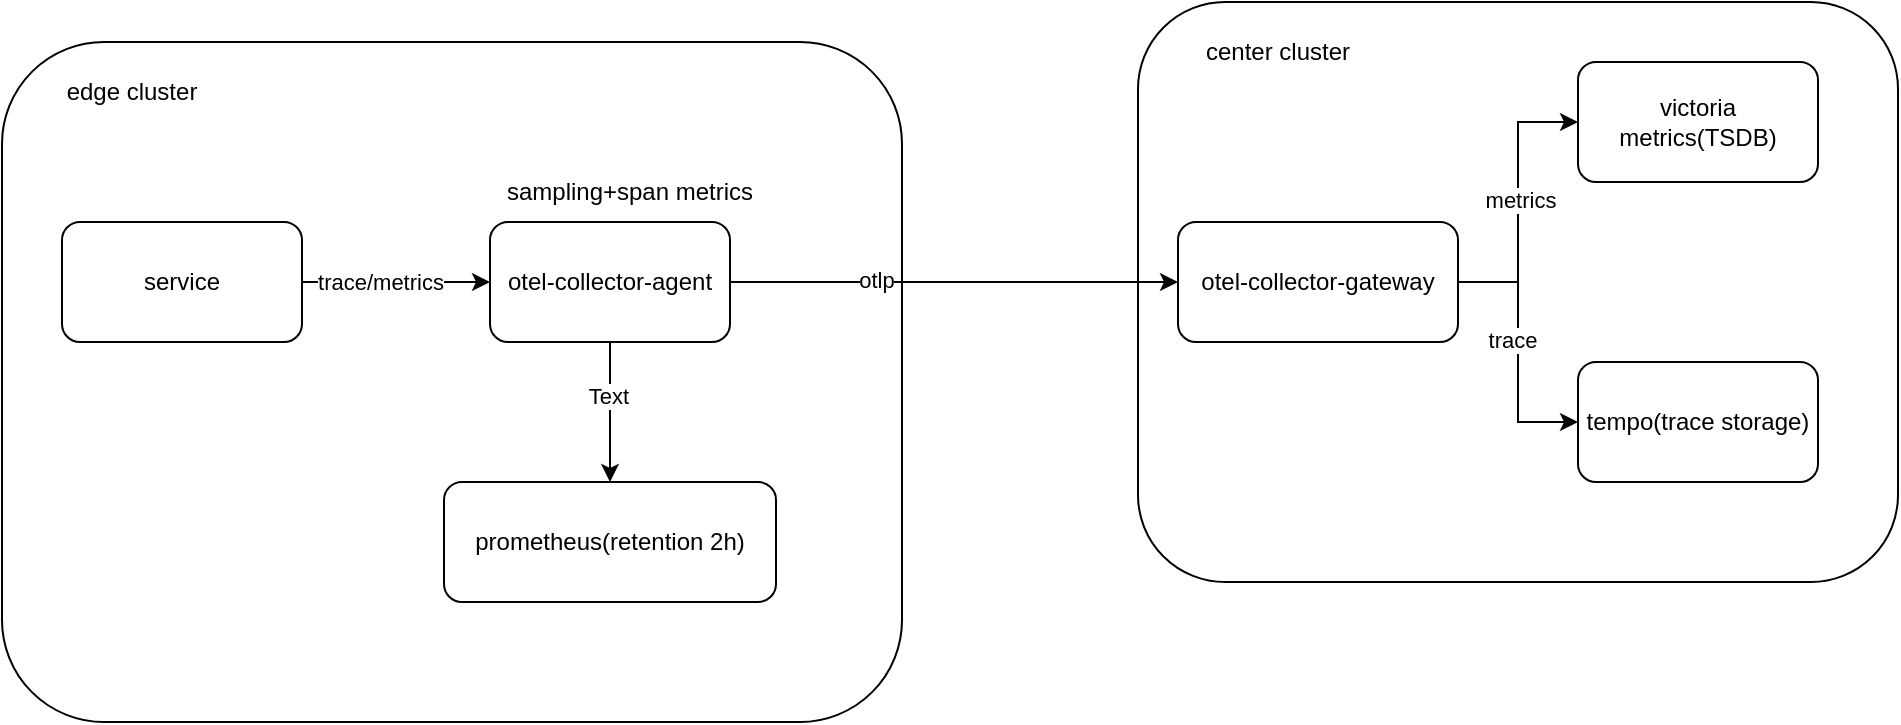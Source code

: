 <mxfile version="27.0.6">
  <diagram name="第 1 页" id="Llyd_JxIo9llld1Eh6yc">
    <mxGraphModel dx="1042" dy="792" grid="1" gridSize="10" guides="1" tooltips="1" connect="1" arrows="1" fold="1" page="1" pageScale="1" pageWidth="827" pageHeight="1169" math="0" shadow="0">
      <root>
        <mxCell id="0" />
        <mxCell id="1" parent="0" />
        <mxCell id="jy1ghTUTPIZ4kxCk0oRt-1" value="" style="rounded=1;whiteSpace=wrap;html=1;" vertex="1" parent="1">
          <mxGeometry x="678" y="200" width="380" height="290" as="geometry" />
        </mxCell>
        <mxCell id="jy1ghTUTPIZ4kxCk0oRt-2" value="" style="rounded=1;whiteSpace=wrap;html=1;" vertex="1" parent="1">
          <mxGeometry x="110" y="220" width="450" height="340" as="geometry" />
        </mxCell>
        <mxCell id="jy1ghTUTPIZ4kxCk0oRt-3" value="" style="edgeStyle=orthogonalEdgeStyle;rounded=0;orthogonalLoop=1;jettySize=auto;html=1;" edge="1" parent="1" source="jy1ghTUTPIZ4kxCk0oRt-5" target="jy1ghTUTPIZ4kxCk0oRt-8">
          <mxGeometry relative="1" as="geometry" />
        </mxCell>
        <mxCell id="jy1ghTUTPIZ4kxCk0oRt-4" value="trace/metrics" style="edgeLabel;html=1;align=center;verticalAlign=middle;resizable=0;points=[];" vertex="1" connectable="0" parent="jy1ghTUTPIZ4kxCk0oRt-3">
          <mxGeometry x="-0.175" relative="1" as="geometry">
            <mxPoint as="offset" />
          </mxGeometry>
        </mxCell>
        <mxCell id="jy1ghTUTPIZ4kxCk0oRt-5" value="service" style="rounded=1;whiteSpace=wrap;html=1;" vertex="1" parent="1">
          <mxGeometry x="140" y="310" width="120" height="60" as="geometry" />
        </mxCell>
        <mxCell id="jy1ghTUTPIZ4kxCk0oRt-6" value="" style="edgeStyle=orthogonalEdgeStyle;rounded=0;orthogonalLoop=1;jettySize=auto;html=1;" edge="1" parent="1" source="jy1ghTUTPIZ4kxCk0oRt-8" target="jy1ghTUTPIZ4kxCk0oRt-13">
          <mxGeometry relative="1" as="geometry" />
        </mxCell>
        <mxCell id="jy1ghTUTPIZ4kxCk0oRt-7" value="otlp" style="edgeLabel;html=1;align=center;verticalAlign=middle;resizable=0;points=[];" vertex="1" connectable="0" parent="jy1ghTUTPIZ4kxCk0oRt-6">
          <mxGeometry x="-0.349" y="1" relative="1" as="geometry">
            <mxPoint as="offset" />
          </mxGeometry>
        </mxCell>
        <mxCell id="jy1ghTUTPIZ4kxCk0oRt-20" value="" style="edgeStyle=orthogonalEdgeStyle;rounded=0;orthogonalLoop=1;jettySize=auto;html=1;" edge="1" parent="1" source="jy1ghTUTPIZ4kxCk0oRt-8" target="jy1ghTUTPIZ4kxCk0oRt-19">
          <mxGeometry relative="1" as="geometry" />
        </mxCell>
        <mxCell id="jy1ghTUTPIZ4kxCk0oRt-21" value="Text" style="edgeLabel;html=1;align=center;verticalAlign=middle;resizable=0;points=[];" vertex="1" connectable="0" parent="jy1ghTUTPIZ4kxCk0oRt-20">
          <mxGeometry x="-0.229" y="-1" relative="1" as="geometry">
            <mxPoint as="offset" />
          </mxGeometry>
        </mxCell>
        <mxCell id="jy1ghTUTPIZ4kxCk0oRt-8" value="otel-collector-agent" style="rounded=1;whiteSpace=wrap;html=1;" vertex="1" parent="1">
          <mxGeometry x="354" y="310" width="120" height="60" as="geometry" />
        </mxCell>
        <mxCell id="jy1ghTUTPIZ4kxCk0oRt-9" style="edgeStyle=orthogonalEdgeStyle;rounded=0;orthogonalLoop=1;jettySize=auto;html=1;entryX=0;entryY=0.5;entryDx=0;entryDy=0;" edge="1" parent="1" source="jy1ghTUTPIZ4kxCk0oRt-13" target="jy1ghTUTPIZ4kxCk0oRt-16">
          <mxGeometry relative="1" as="geometry" />
        </mxCell>
        <mxCell id="jy1ghTUTPIZ4kxCk0oRt-10" value="metrics" style="edgeLabel;html=1;align=center;verticalAlign=middle;resizable=0;points=[];" vertex="1" connectable="0" parent="jy1ghTUTPIZ4kxCk0oRt-9">
          <mxGeometry x="0.014" y="-1" relative="1" as="geometry">
            <mxPoint as="offset" />
          </mxGeometry>
        </mxCell>
        <mxCell id="jy1ghTUTPIZ4kxCk0oRt-11" style="edgeStyle=orthogonalEdgeStyle;rounded=0;orthogonalLoop=1;jettySize=auto;html=1;entryX=0;entryY=0.5;entryDx=0;entryDy=0;" edge="1" parent="1" source="jy1ghTUTPIZ4kxCk0oRt-13" target="jy1ghTUTPIZ4kxCk0oRt-17">
          <mxGeometry relative="1" as="geometry" />
        </mxCell>
        <mxCell id="jy1ghTUTPIZ4kxCk0oRt-12" value="trace" style="edgeLabel;html=1;align=center;verticalAlign=middle;resizable=0;points=[];" vertex="1" connectable="0" parent="jy1ghTUTPIZ4kxCk0oRt-11">
          <mxGeometry x="-0.1" y="-3" relative="1" as="geometry">
            <mxPoint as="offset" />
          </mxGeometry>
        </mxCell>
        <mxCell id="jy1ghTUTPIZ4kxCk0oRt-13" value="otel-collector-gateway" style="rounded=1;whiteSpace=wrap;html=1;" vertex="1" parent="1">
          <mxGeometry x="698" y="310" width="140" height="60" as="geometry" />
        </mxCell>
        <mxCell id="jy1ghTUTPIZ4kxCk0oRt-14" value="sampling+span metrics" style="text;html=1;align=center;verticalAlign=middle;whiteSpace=wrap;rounded=0;" vertex="1" parent="1">
          <mxGeometry x="354" y="280" width="140" height="30" as="geometry" />
        </mxCell>
        <mxCell id="jy1ghTUTPIZ4kxCk0oRt-15" value="edge cluster" style="text;html=1;align=center;verticalAlign=middle;whiteSpace=wrap;rounded=0;" vertex="1" parent="1">
          <mxGeometry x="130" y="230" width="90" height="30" as="geometry" />
        </mxCell>
        <mxCell id="jy1ghTUTPIZ4kxCk0oRt-16" value="victoria metrics(TSDB)" style="rounded=1;whiteSpace=wrap;html=1;" vertex="1" parent="1">
          <mxGeometry x="898" y="230" width="120" height="60" as="geometry" />
        </mxCell>
        <mxCell id="jy1ghTUTPIZ4kxCk0oRt-17" value="tempo(trace storage)" style="rounded=1;whiteSpace=wrap;html=1;" vertex="1" parent="1">
          <mxGeometry x="898" y="380" width="120" height="60" as="geometry" />
        </mxCell>
        <mxCell id="jy1ghTUTPIZ4kxCk0oRt-18" value="center cluster" style="text;html=1;align=center;verticalAlign=middle;whiteSpace=wrap;rounded=0;" vertex="1" parent="1">
          <mxGeometry x="698" y="210" width="100" height="30" as="geometry" />
        </mxCell>
        <mxCell id="jy1ghTUTPIZ4kxCk0oRt-19" value="prometheus(retention 2h)" style="rounded=1;whiteSpace=wrap;html=1;" vertex="1" parent="1">
          <mxGeometry x="331" y="440" width="166" height="60" as="geometry" />
        </mxCell>
      </root>
    </mxGraphModel>
  </diagram>
</mxfile>
